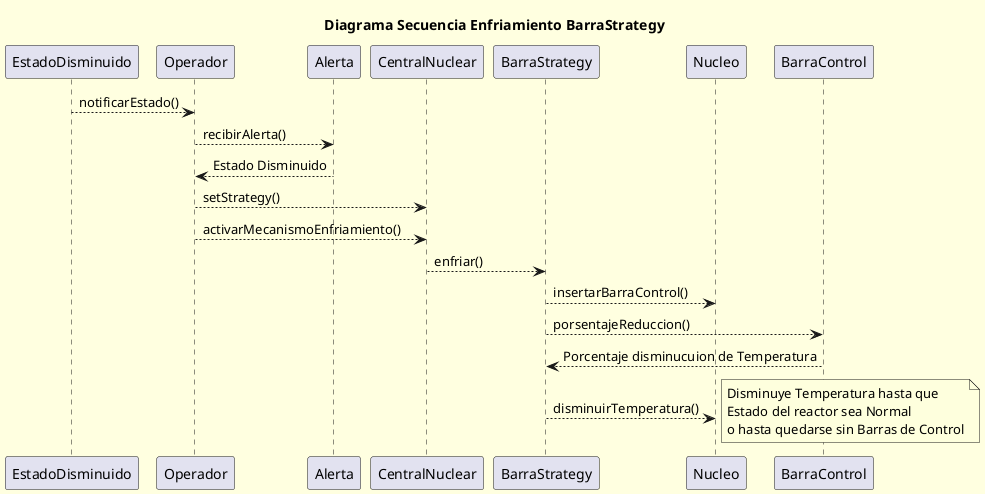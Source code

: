 @startuml Diagrama Secuencia Enfriamiento BarraStrategy

title Diagrama Secuencia Enfriamiento BarraStrategy
skinparam BackgroundColor lightyellow

EstadoDisminuido --> Operador: notificarEstado()
Operador --> Alerta: recibirAlerta()
Alerta --> Operador: Estado Disminuido
Operador --> CentralNuclear: setStrategy()
Operador --> CentralNuclear: activarMecanismoEnfriamiento()
CentralNuclear --> BarraStrategy: enfriar()
BarraStrategy --> Nucleo: insertarBarraControl()
BarraStrategy --> BarraControl: porsentajeReduccion() 
BarraControl --> BarraStrategy: Porcentaje disminucuion de Temperatura
BarraStrategy --> Nucleo: disminuirTemperatura()
note right
  Disminuye Temperatura hasta que 
  Estado del reactor sea Normal
  o hasta quedarse sin Barras de Control
end note

@enduml